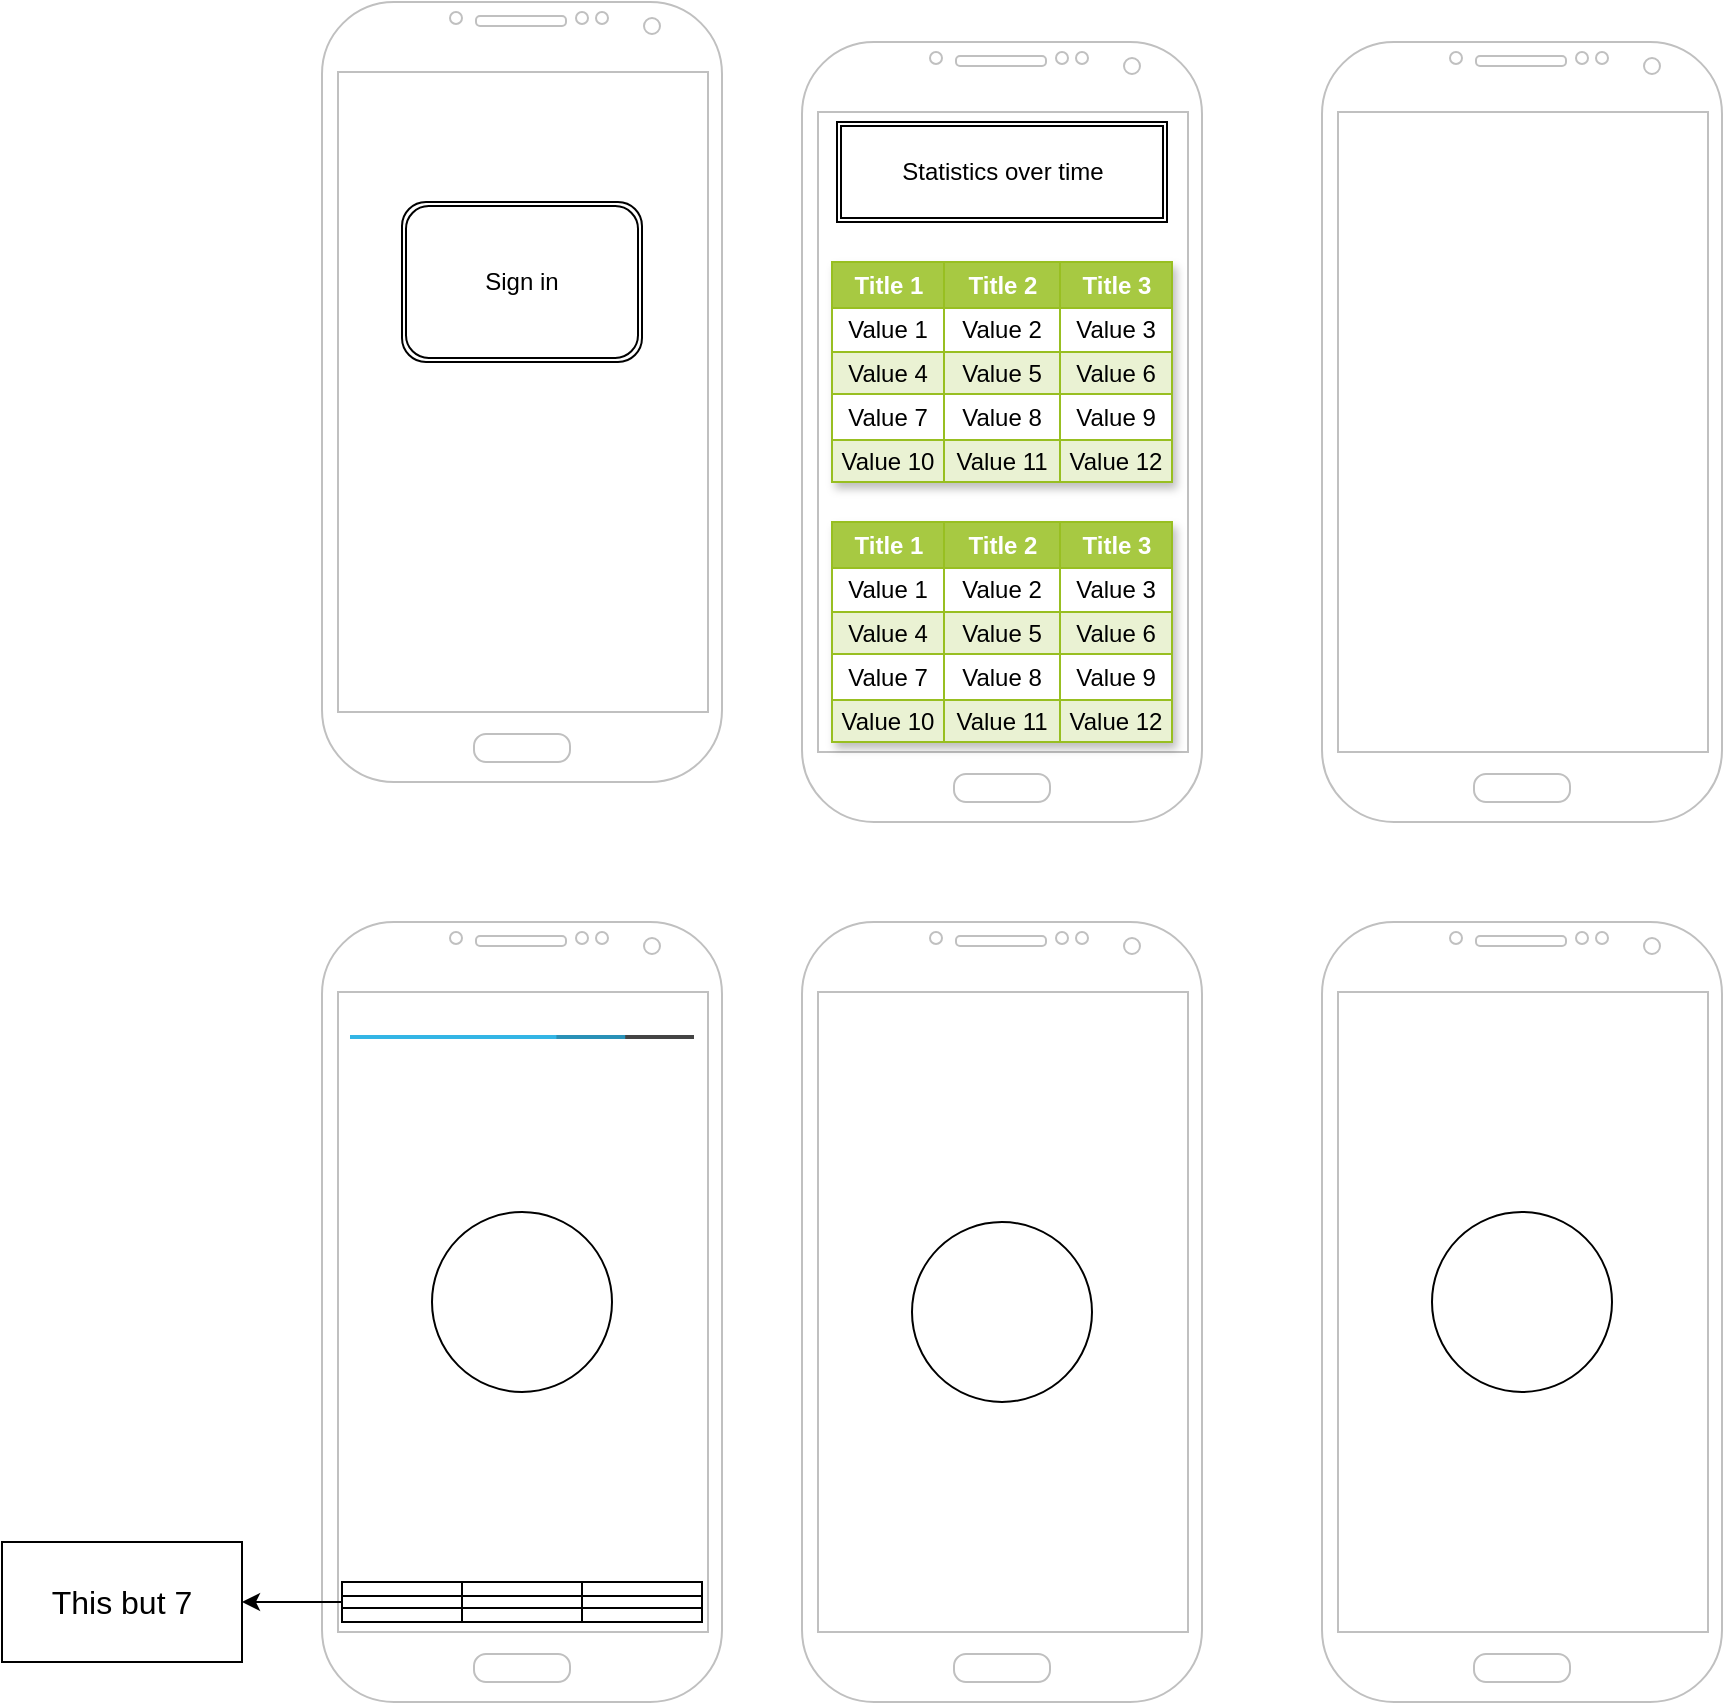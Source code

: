 <mxfile version="26.1.0">
  <diagram name="Page-1" id="r0npkNYBkylRgUCYWVPM">
    <mxGraphModel dx="2952" dy="949" grid="1" gridSize="10" guides="1" tooltips="1" connect="1" arrows="1" fold="1" page="1" pageScale="1" pageWidth="850" pageHeight="1100" math="0" shadow="0">
      <root>
        <mxCell id="0" />
        <mxCell id="1" parent="0" />
        <mxCell id="spNm55cL_YsPArqgPwxR-1" value="" style="verticalLabelPosition=bottom;verticalAlign=top;html=1;shadow=0;dashed=0;strokeWidth=1;shape=mxgraph.android.phone2;strokeColor=#c0c0c0;" vertex="1" parent="1">
          <mxGeometry x="100" y="30" width="200" height="390" as="geometry" />
        </mxCell>
        <mxCell id="spNm55cL_YsPArqgPwxR-2" value="" style="verticalLabelPosition=bottom;verticalAlign=top;html=1;shadow=0;dashed=0;strokeWidth=1;shape=mxgraph.android.phone2;strokeColor=#c0c0c0;" vertex="1" parent="1">
          <mxGeometry x="100" y="490" width="200" height="390" as="geometry" />
        </mxCell>
        <mxCell id="spNm55cL_YsPArqgPwxR-3" value="" style="verticalLabelPosition=bottom;verticalAlign=top;html=1;shadow=0;dashed=0;strokeWidth=1;shape=mxgraph.android.phone2;strokeColor=#c0c0c0;" vertex="1" parent="1">
          <mxGeometry x="340" y="490" width="200" height="390" as="geometry" />
        </mxCell>
        <mxCell id="spNm55cL_YsPArqgPwxR-4" value="" style="verticalLabelPosition=bottom;verticalAlign=top;html=1;shadow=0;dashed=0;strokeWidth=1;shape=mxgraph.android.phone2;strokeColor=#c0c0c0;" vertex="1" parent="1">
          <mxGeometry x="340" y="50" width="200" height="390" as="geometry" />
        </mxCell>
        <mxCell id="spNm55cL_YsPArqgPwxR-5" value="" style="verticalLabelPosition=bottom;verticalAlign=top;html=1;shadow=0;dashed=0;strokeWidth=1;shape=mxgraph.android.phone2;strokeColor=#c0c0c0;" vertex="1" parent="1">
          <mxGeometry x="600" y="490" width="200" height="390" as="geometry" />
        </mxCell>
        <mxCell id="spNm55cL_YsPArqgPwxR-6" value="" style="verticalLabelPosition=bottom;verticalAlign=top;html=1;shadow=0;dashed=0;strokeWidth=1;shape=mxgraph.android.phone2;strokeColor=#c0c0c0;" vertex="1" parent="1">
          <mxGeometry x="600" y="50" width="200" height="390" as="geometry" />
        </mxCell>
        <mxCell id="spNm55cL_YsPArqgPwxR-7" value="" style="ellipse;whiteSpace=wrap;html=1;aspect=fixed;" vertex="1" parent="1">
          <mxGeometry x="155" y="635" width="90" height="90" as="geometry" />
        </mxCell>
        <mxCell id="spNm55cL_YsPArqgPwxR-8" value="" style="ellipse;whiteSpace=wrap;html=1;aspect=fixed;" vertex="1" parent="1">
          <mxGeometry x="655" y="635" width="90" height="90" as="geometry" />
        </mxCell>
        <mxCell id="spNm55cL_YsPArqgPwxR-9" value="" style="ellipse;whiteSpace=wrap;html=1;aspect=fixed;" vertex="1" parent="1">
          <mxGeometry x="395" y="640" width="90" height="90" as="geometry" />
        </mxCell>
        <mxCell id="spNm55cL_YsPArqgPwxR-82" value="" style="edgeStyle=orthogonalEdgeStyle;rounded=0;orthogonalLoop=1;jettySize=auto;html=1;" edge="1" parent="1" source="spNm55cL_YsPArqgPwxR-10" target="spNm55cL_YsPArqgPwxR-81">
          <mxGeometry relative="1" as="geometry" />
        </mxCell>
        <mxCell id="spNm55cL_YsPArqgPwxR-10" value="" style="shape=table;startSize=0;container=1;collapsible=0;childLayout=tableLayout;fontSize=16;" vertex="1" parent="1">
          <mxGeometry x="110" y="820" width="180" height="20" as="geometry" />
        </mxCell>
        <mxCell id="spNm55cL_YsPArqgPwxR-11" value="" style="shape=tableRow;horizontal=0;startSize=0;swimlaneHead=0;swimlaneBody=0;strokeColor=inherit;top=0;left=0;bottom=0;right=0;collapsible=0;dropTarget=0;fillColor=none;points=[[0,0.5],[1,0.5]];portConstraint=eastwest;fontSize=16;" vertex="1" parent="spNm55cL_YsPArqgPwxR-10">
          <mxGeometry width="180" height="7" as="geometry" />
        </mxCell>
        <mxCell id="spNm55cL_YsPArqgPwxR-12" value="" style="shape=partialRectangle;html=1;whiteSpace=wrap;connectable=0;strokeColor=inherit;overflow=hidden;fillColor=none;top=0;left=0;bottom=0;right=0;pointerEvents=1;fontSize=16;" vertex="1" parent="spNm55cL_YsPArqgPwxR-11">
          <mxGeometry width="60" height="7" as="geometry">
            <mxRectangle width="60" height="7" as="alternateBounds" />
          </mxGeometry>
        </mxCell>
        <mxCell id="spNm55cL_YsPArqgPwxR-13" value="" style="shape=partialRectangle;html=1;whiteSpace=wrap;connectable=0;strokeColor=inherit;overflow=hidden;fillColor=none;top=0;left=0;bottom=0;right=0;pointerEvents=1;fontSize=16;" vertex="1" parent="spNm55cL_YsPArqgPwxR-11">
          <mxGeometry x="60" width="60" height="7" as="geometry">
            <mxRectangle width="60" height="7" as="alternateBounds" />
          </mxGeometry>
        </mxCell>
        <mxCell id="spNm55cL_YsPArqgPwxR-14" value="" style="shape=partialRectangle;html=1;whiteSpace=wrap;connectable=0;strokeColor=inherit;overflow=hidden;fillColor=none;top=0;left=0;bottom=0;right=0;pointerEvents=1;fontSize=16;" vertex="1" parent="spNm55cL_YsPArqgPwxR-11">
          <mxGeometry x="120" width="60" height="7" as="geometry">
            <mxRectangle width="60" height="7" as="alternateBounds" />
          </mxGeometry>
        </mxCell>
        <mxCell id="spNm55cL_YsPArqgPwxR-15" value="" style="shape=tableRow;horizontal=0;startSize=0;swimlaneHead=0;swimlaneBody=0;strokeColor=inherit;top=0;left=0;bottom=0;right=0;collapsible=0;dropTarget=0;fillColor=none;points=[[0,0.5],[1,0.5]];portConstraint=eastwest;fontSize=16;" vertex="1" parent="spNm55cL_YsPArqgPwxR-10">
          <mxGeometry y="7" width="180" height="6" as="geometry" />
        </mxCell>
        <mxCell id="spNm55cL_YsPArqgPwxR-16" value="" style="shape=partialRectangle;html=1;whiteSpace=wrap;connectable=0;strokeColor=inherit;overflow=hidden;fillColor=none;top=0;left=0;bottom=0;right=0;pointerEvents=1;fontSize=16;" vertex="1" parent="spNm55cL_YsPArqgPwxR-15">
          <mxGeometry width="60" height="6" as="geometry">
            <mxRectangle width="60" height="6" as="alternateBounds" />
          </mxGeometry>
        </mxCell>
        <mxCell id="spNm55cL_YsPArqgPwxR-17" value="" style="shape=partialRectangle;html=1;whiteSpace=wrap;connectable=0;strokeColor=inherit;overflow=hidden;fillColor=none;top=0;left=0;bottom=0;right=0;pointerEvents=1;fontSize=16;" vertex="1" parent="spNm55cL_YsPArqgPwxR-15">
          <mxGeometry x="60" width="60" height="6" as="geometry">
            <mxRectangle width="60" height="6" as="alternateBounds" />
          </mxGeometry>
        </mxCell>
        <mxCell id="spNm55cL_YsPArqgPwxR-18" value="" style="shape=partialRectangle;html=1;whiteSpace=wrap;connectable=0;strokeColor=inherit;overflow=hidden;fillColor=none;top=0;left=0;bottom=0;right=0;pointerEvents=1;fontSize=16;" vertex="1" parent="spNm55cL_YsPArqgPwxR-15">
          <mxGeometry x="120" width="60" height="6" as="geometry">
            <mxRectangle width="60" height="6" as="alternateBounds" />
          </mxGeometry>
        </mxCell>
        <mxCell id="spNm55cL_YsPArqgPwxR-19" value="" style="shape=tableRow;horizontal=0;startSize=0;swimlaneHead=0;swimlaneBody=0;strokeColor=inherit;top=0;left=0;bottom=0;right=0;collapsible=0;dropTarget=0;fillColor=none;points=[[0,0.5],[1,0.5]];portConstraint=eastwest;fontSize=16;" vertex="1" parent="spNm55cL_YsPArqgPwxR-10">
          <mxGeometry y="13" width="180" height="7" as="geometry" />
        </mxCell>
        <mxCell id="spNm55cL_YsPArqgPwxR-20" value="" style="shape=partialRectangle;html=1;whiteSpace=wrap;connectable=0;strokeColor=inherit;overflow=hidden;fillColor=none;top=0;left=0;bottom=0;right=0;pointerEvents=1;fontSize=16;" vertex="1" parent="spNm55cL_YsPArqgPwxR-19">
          <mxGeometry width="60" height="7" as="geometry">
            <mxRectangle width="60" height="7" as="alternateBounds" />
          </mxGeometry>
        </mxCell>
        <mxCell id="spNm55cL_YsPArqgPwxR-21" value="" style="shape=partialRectangle;html=1;whiteSpace=wrap;connectable=0;strokeColor=inherit;overflow=hidden;fillColor=none;top=0;left=0;bottom=0;right=0;pointerEvents=1;fontSize=16;" vertex="1" parent="spNm55cL_YsPArqgPwxR-19">
          <mxGeometry x="60" width="60" height="7" as="geometry">
            <mxRectangle width="60" height="7" as="alternateBounds" />
          </mxGeometry>
        </mxCell>
        <mxCell id="spNm55cL_YsPArqgPwxR-22" value="" style="shape=partialRectangle;html=1;whiteSpace=wrap;connectable=0;strokeColor=inherit;overflow=hidden;fillColor=none;top=0;left=0;bottom=0;right=0;pointerEvents=1;fontSize=16;" vertex="1" parent="spNm55cL_YsPArqgPwxR-19">
          <mxGeometry x="120" width="60" height="7" as="geometry">
            <mxRectangle width="60" height="7" as="alternateBounds" />
          </mxGeometry>
        </mxCell>
        <mxCell id="spNm55cL_YsPArqgPwxR-36" value="Sign in" style="shape=ext;double=1;rounded=1;whiteSpace=wrap;html=1;" vertex="1" parent="1">
          <mxGeometry x="140" y="130" width="120" height="80" as="geometry" />
        </mxCell>
        <mxCell id="spNm55cL_YsPArqgPwxR-37" value="Assets" style="childLayout=tableLayout;recursiveResize=0;strokeColor=#98bf21;fillColor=#A7C942;shadow=1;" vertex="1" parent="1">
          <mxGeometry x="355" y="160" width="170" height="110" as="geometry" />
        </mxCell>
        <mxCell id="spNm55cL_YsPArqgPwxR-38" style="shape=tableRow;horizontal=0;startSize=0;swimlaneHead=0;swimlaneBody=0;top=0;left=0;bottom=0;right=0;dropTarget=0;collapsible=0;recursiveResize=0;expand=0;fontStyle=0;strokeColor=inherit;fillColor=#ffffff;" vertex="1" parent="spNm55cL_YsPArqgPwxR-37">
          <mxGeometry width="170" height="23" as="geometry" />
        </mxCell>
        <mxCell id="spNm55cL_YsPArqgPwxR-39" value="Title 1" style="connectable=0;recursiveResize=0;strokeColor=inherit;fillColor=#A7C942;align=center;fontStyle=1;fontColor=#FFFFFF;html=1;" vertex="1" parent="spNm55cL_YsPArqgPwxR-38">
          <mxGeometry width="56" height="23" as="geometry">
            <mxRectangle width="56" height="23" as="alternateBounds" />
          </mxGeometry>
        </mxCell>
        <mxCell id="spNm55cL_YsPArqgPwxR-40" value="Title 2" style="connectable=0;recursiveResize=0;strokeColor=inherit;fillColor=#A7C942;align=center;fontStyle=1;fontColor=#FFFFFF;html=1;" vertex="1" parent="spNm55cL_YsPArqgPwxR-38">
          <mxGeometry x="56" width="58" height="23" as="geometry">
            <mxRectangle width="58" height="23" as="alternateBounds" />
          </mxGeometry>
        </mxCell>
        <mxCell id="spNm55cL_YsPArqgPwxR-41" value="Title 3" style="connectable=0;recursiveResize=0;strokeColor=inherit;fillColor=#A7C942;align=center;fontStyle=1;fontColor=#FFFFFF;html=1;" vertex="1" parent="spNm55cL_YsPArqgPwxR-38">
          <mxGeometry x="114" width="56" height="23" as="geometry">
            <mxRectangle width="56" height="23" as="alternateBounds" />
          </mxGeometry>
        </mxCell>
        <mxCell id="spNm55cL_YsPArqgPwxR-42" value="" style="shape=tableRow;horizontal=0;startSize=0;swimlaneHead=0;swimlaneBody=0;top=0;left=0;bottom=0;right=0;dropTarget=0;collapsible=0;recursiveResize=0;expand=0;fontStyle=0;strokeColor=inherit;fillColor=#ffffff;" vertex="1" parent="spNm55cL_YsPArqgPwxR-37">
          <mxGeometry y="23" width="170" height="22" as="geometry" />
        </mxCell>
        <mxCell id="spNm55cL_YsPArqgPwxR-43" value="Value 1" style="connectable=0;recursiveResize=0;strokeColor=inherit;fillColor=inherit;align=center;whiteSpace=wrap;html=1;" vertex="1" parent="spNm55cL_YsPArqgPwxR-42">
          <mxGeometry width="56" height="22" as="geometry">
            <mxRectangle width="56" height="22" as="alternateBounds" />
          </mxGeometry>
        </mxCell>
        <mxCell id="spNm55cL_YsPArqgPwxR-44" value="Value 2" style="connectable=0;recursiveResize=0;strokeColor=inherit;fillColor=inherit;align=center;whiteSpace=wrap;html=1;" vertex="1" parent="spNm55cL_YsPArqgPwxR-42">
          <mxGeometry x="56" width="58" height="22" as="geometry">
            <mxRectangle width="58" height="22" as="alternateBounds" />
          </mxGeometry>
        </mxCell>
        <mxCell id="spNm55cL_YsPArqgPwxR-45" value="Value 3" style="connectable=0;recursiveResize=0;strokeColor=inherit;fillColor=inherit;align=center;whiteSpace=wrap;html=1;" vertex="1" parent="spNm55cL_YsPArqgPwxR-42">
          <mxGeometry x="114" width="56" height="22" as="geometry">
            <mxRectangle width="56" height="22" as="alternateBounds" />
          </mxGeometry>
        </mxCell>
        <mxCell id="spNm55cL_YsPArqgPwxR-46" value="" style="shape=tableRow;horizontal=0;startSize=0;swimlaneHead=0;swimlaneBody=0;top=0;left=0;bottom=0;right=0;dropTarget=0;collapsible=0;recursiveResize=0;expand=0;fontStyle=1;strokeColor=inherit;fillColor=#EAF2D3;" vertex="1" parent="spNm55cL_YsPArqgPwxR-37">
          <mxGeometry y="45" width="170" height="21" as="geometry" />
        </mxCell>
        <mxCell id="spNm55cL_YsPArqgPwxR-47" value="Value 4" style="connectable=0;recursiveResize=0;strokeColor=inherit;fillColor=inherit;whiteSpace=wrap;html=1;" vertex="1" parent="spNm55cL_YsPArqgPwxR-46">
          <mxGeometry width="56" height="21" as="geometry">
            <mxRectangle width="56" height="21" as="alternateBounds" />
          </mxGeometry>
        </mxCell>
        <mxCell id="spNm55cL_YsPArqgPwxR-48" value="Value 5" style="connectable=0;recursiveResize=0;strokeColor=inherit;fillColor=inherit;whiteSpace=wrap;html=1;" vertex="1" parent="spNm55cL_YsPArqgPwxR-46">
          <mxGeometry x="56" width="58" height="21" as="geometry">
            <mxRectangle width="58" height="21" as="alternateBounds" />
          </mxGeometry>
        </mxCell>
        <mxCell id="spNm55cL_YsPArqgPwxR-49" value="Value 6" style="connectable=0;recursiveResize=0;strokeColor=inherit;fillColor=inherit;whiteSpace=wrap;html=1;" vertex="1" parent="spNm55cL_YsPArqgPwxR-46">
          <mxGeometry x="114" width="56" height="21" as="geometry">
            <mxRectangle width="56" height="21" as="alternateBounds" />
          </mxGeometry>
        </mxCell>
        <mxCell id="spNm55cL_YsPArqgPwxR-50" value="" style="shape=tableRow;horizontal=0;startSize=0;swimlaneHead=0;swimlaneBody=0;top=0;left=0;bottom=0;right=0;dropTarget=0;collapsible=0;recursiveResize=0;expand=0;fontStyle=0;strokeColor=inherit;fillColor=#ffffff;" vertex="1" parent="spNm55cL_YsPArqgPwxR-37">
          <mxGeometry y="66" width="170" height="23" as="geometry" />
        </mxCell>
        <mxCell id="spNm55cL_YsPArqgPwxR-51" value="Value 7" style="connectable=0;recursiveResize=0;strokeColor=inherit;fillColor=inherit;fontStyle=0;align=center;whiteSpace=wrap;html=1;" vertex="1" parent="spNm55cL_YsPArqgPwxR-50">
          <mxGeometry width="56" height="23" as="geometry">
            <mxRectangle width="56" height="23" as="alternateBounds" />
          </mxGeometry>
        </mxCell>
        <mxCell id="spNm55cL_YsPArqgPwxR-52" value="Value 8" style="connectable=0;recursiveResize=0;strokeColor=inherit;fillColor=inherit;fontStyle=0;align=center;whiteSpace=wrap;html=1;" vertex="1" parent="spNm55cL_YsPArqgPwxR-50">
          <mxGeometry x="56" width="58" height="23" as="geometry">
            <mxRectangle width="58" height="23" as="alternateBounds" />
          </mxGeometry>
        </mxCell>
        <mxCell id="spNm55cL_YsPArqgPwxR-53" value="Value 9" style="connectable=0;recursiveResize=0;strokeColor=inherit;fillColor=inherit;fontStyle=0;align=center;whiteSpace=wrap;html=1;" vertex="1" parent="spNm55cL_YsPArqgPwxR-50">
          <mxGeometry x="114" width="56" height="23" as="geometry">
            <mxRectangle width="56" height="23" as="alternateBounds" />
          </mxGeometry>
        </mxCell>
        <mxCell id="spNm55cL_YsPArqgPwxR-54" value="" style="shape=tableRow;horizontal=0;startSize=0;swimlaneHead=0;swimlaneBody=0;top=0;left=0;bottom=0;right=0;dropTarget=0;collapsible=0;recursiveResize=0;expand=0;fontStyle=1;strokeColor=inherit;fillColor=#EAF2D3;" vertex="1" parent="spNm55cL_YsPArqgPwxR-37">
          <mxGeometry y="89" width="170" height="21" as="geometry" />
        </mxCell>
        <mxCell id="spNm55cL_YsPArqgPwxR-55" value="Value 10" style="connectable=0;recursiveResize=0;strokeColor=inherit;fillColor=inherit;whiteSpace=wrap;html=1;" vertex="1" parent="spNm55cL_YsPArqgPwxR-54">
          <mxGeometry width="56" height="21" as="geometry">
            <mxRectangle width="56" height="21" as="alternateBounds" />
          </mxGeometry>
        </mxCell>
        <mxCell id="spNm55cL_YsPArqgPwxR-56" value="Value 11" style="connectable=0;recursiveResize=0;strokeColor=inherit;fillColor=inherit;whiteSpace=wrap;html=1;" vertex="1" parent="spNm55cL_YsPArqgPwxR-54">
          <mxGeometry x="56" width="58" height="21" as="geometry">
            <mxRectangle width="58" height="21" as="alternateBounds" />
          </mxGeometry>
        </mxCell>
        <mxCell id="spNm55cL_YsPArqgPwxR-57" value="Value 12" style="connectable=0;recursiveResize=0;strokeColor=inherit;fillColor=inherit;whiteSpace=wrap;html=1;" vertex="1" parent="spNm55cL_YsPArqgPwxR-54">
          <mxGeometry x="114" width="56" height="21" as="geometry">
            <mxRectangle width="56" height="21" as="alternateBounds" />
          </mxGeometry>
        </mxCell>
        <mxCell id="spNm55cL_YsPArqgPwxR-58" value="Assets" style="childLayout=tableLayout;recursiveResize=0;strokeColor=#98bf21;fillColor=#A7C942;shadow=1;" vertex="1" parent="1">
          <mxGeometry x="355" y="290" width="170" height="110" as="geometry" />
        </mxCell>
        <mxCell id="spNm55cL_YsPArqgPwxR-59" style="shape=tableRow;horizontal=0;startSize=0;swimlaneHead=0;swimlaneBody=0;top=0;left=0;bottom=0;right=0;dropTarget=0;collapsible=0;recursiveResize=0;expand=0;fontStyle=0;strokeColor=inherit;fillColor=#ffffff;" vertex="1" parent="spNm55cL_YsPArqgPwxR-58">
          <mxGeometry width="170" height="23" as="geometry" />
        </mxCell>
        <mxCell id="spNm55cL_YsPArqgPwxR-60" value="Title 1" style="connectable=0;recursiveResize=0;strokeColor=inherit;fillColor=#A7C942;align=center;fontStyle=1;fontColor=#FFFFFF;html=1;" vertex="1" parent="spNm55cL_YsPArqgPwxR-59">
          <mxGeometry width="56" height="23" as="geometry">
            <mxRectangle width="56" height="23" as="alternateBounds" />
          </mxGeometry>
        </mxCell>
        <mxCell id="spNm55cL_YsPArqgPwxR-61" value="Title 2" style="connectable=0;recursiveResize=0;strokeColor=inherit;fillColor=#A7C942;align=center;fontStyle=1;fontColor=#FFFFFF;html=1;" vertex="1" parent="spNm55cL_YsPArqgPwxR-59">
          <mxGeometry x="56" width="58" height="23" as="geometry">
            <mxRectangle width="58" height="23" as="alternateBounds" />
          </mxGeometry>
        </mxCell>
        <mxCell id="spNm55cL_YsPArqgPwxR-62" value="Title 3" style="connectable=0;recursiveResize=0;strokeColor=inherit;fillColor=#A7C942;align=center;fontStyle=1;fontColor=#FFFFFF;html=1;" vertex="1" parent="spNm55cL_YsPArqgPwxR-59">
          <mxGeometry x="114" width="56" height="23" as="geometry">
            <mxRectangle width="56" height="23" as="alternateBounds" />
          </mxGeometry>
        </mxCell>
        <mxCell id="spNm55cL_YsPArqgPwxR-63" value="" style="shape=tableRow;horizontal=0;startSize=0;swimlaneHead=0;swimlaneBody=0;top=0;left=0;bottom=0;right=0;dropTarget=0;collapsible=0;recursiveResize=0;expand=0;fontStyle=0;strokeColor=inherit;fillColor=#ffffff;" vertex="1" parent="spNm55cL_YsPArqgPwxR-58">
          <mxGeometry y="23" width="170" height="22" as="geometry" />
        </mxCell>
        <mxCell id="spNm55cL_YsPArqgPwxR-64" value="Value 1" style="connectable=0;recursiveResize=0;strokeColor=inherit;fillColor=inherit;align=center;whiteSpace=wrap;html=1;" vertex="1" parent="spNm55cL_YsPArqgPwxR-63">
          <mxGeometry width="56" height="22" as="geometry">
            <mxRectangle width="56" height="22" as="alternateBounds" />
          </mxGeometry>
        </mxCell>
        <mxCell id="spNm55cL_YsPArqgPwxR-65" value="Value 2" style="connectable=0;recursiveResize=0;strokeColor=inherit;fillColor=inherit;align=center;whiteSpace=wrap;html=1;" vertex="1" parent="spNm55cL_YsPArqgPwxR-63">
          <mxGeometry x="56" width="58" height="22" as="geometry">
            <mxRectangle width="58" height="22" as="alternateBounds" />
          </mxGeometry>
        </mxCell>
        <mxCell id="spNm55cL_YsPArqgPwxR-66" value="Value 3" style="connectable=0;recursiveResize=0;strokeColor=inherit;fillColor=inherit;align=center;whiteSpace=wrap;html=1;" vertex="1" parent="spNm55cL_YsPArqgPwxR-63">
          <mxGeometry x="114" width="56" height="22" as="geometry">
            <mxRectangle width="56" height="22" as="alternateBounds" />
          </mxGeometry>
        </mxCell>
        <mxCell id="spNm55cL_YsPArqgPwxR-67" value="" style="shape=tableRow;horizontal=0;startSize=0;swimlaneHead=0;swimlaneBody=0;top=0;left=0;bottom=0;right=0;dropTarget=0;collapsible=0;recursiveResize=0;expand=0;fontStyle=1;strokeColor=inherit;fillColor=#EAF2D3;" vertex="1" parent="spNm55cL_YsPArqgPwxR-58">
          <mxGeometry y="45" width="170" height="21" as="geometry" />
        </mxCell>
        <mxCell id="spNm55cL_YsPArqgPwxR-68" value="Value 4" style="connectable=0;recursiveResize=0;strokeColor=inherit;fillColor=inherit;whiteSpace=wrap;html=1;" vertex="1" parent="spNm55cL_YsPArqgPwxR-67">
          <mxGeometry width="56" height="21" as="geometry">
            <mxRectangle width="56" height="21" as="alternateBounds" />
          </mxGeometry>
        </mxCell>
        <mxCell id="spNm55cL_YsPArqgPwxR-69" value="Value 5" style="connectable=0;recursiveResize=0;strokeColor=inherit;fillColor=inherit;whiteSpace=wrap;html=1;" vertex="1" parent="spNm55cL_YsPArqgPwxR-67">
          <mxGeometry x="56" width="58" height="21" as="geometry">
            <mxRectangle width="58" height="21" as="alternateBounds" />
          </mxGeometry>
        </mxCell>
        <mxCell id="spNm55cL_YsPArqgPwxR-70" value="Value 6" style="connectable=0;recursiveResize=0;strokeColor=inherit;fillColor=inherit;whiteSpace=wrap;html=1;" vertex="1" parent="spNm55cL_YsPArqgPwxR-67">
          <mxGeometry x="114" width="56" height="21" as="geometry">
            <mxRectangle width="56" height="21" as="alternateBounds" />
          </mxGeometry>
        </mxCell>
        <mxCell id="spNm55cL_YsPArqgPwxR-71" value="" style="shape=tableRow;horizontal=0;startSize=0;swimlaneHead=0;swimlaneBody=0;top=0;left=0;bottom=0;right=0;dropTarget=0;collapsible=0;recursiveResize=0;expand=0;fontStyle=0;strokeColor=inherit;fillColor=#ffffff;" vertex="1" parent="spNm55cL_YsPArqgPwxR-58">
          <mxGeometry y="66" width="170" height="23" as="geometry" />
        </mxCell>
        <mxCell id="spNm55cL_YsPArqgPwxR-72" value="Value 7" style="connectable=0;recursiveResize=0;strokeColor=inherit;fillColor=inherit;fontStyle=0;align=center;whiteSpace=wrap;html=1;" vertex="1" parent="spNm55cL_YsPArqgPwxR-71">
          <mxGeometry width="56" height="23" as="geometry">
            <mxRectangle width="56" height="23" as="alternateBounds" />
          </mxGeometry>
        </mxCell>
        <mxCell id="spNm55cL_YsPArqgPwxR-73" value="Value 8" style="connectable=0;recursiveResize=0;strokeColor=inherit;fillColor=inherit;fontStyle=0;align=center;whiteSpace=wrap;html=1;" vertex="1" parent="spNm55cL_YsPArqgPwxR-71">
          <mxGeometry x="56" width="58" height="23" as="geometry">
            <mxRectangle width="58" height="23" as="alternateBounds" />
          </mxGeometry>
        </mxCell>
        <mxCell id="spNm55cL_YsPArqgPwxR-74" value="Value 9" style="connectable=0;recursiveResize=0;strokeColor=inherit;fillColor=inherit;fontStyle=0;align=center;whiteSpace=wrap;html=1;" vertex="1" parent="spNm55cL_YsPArqgPwxR-71">
          <mxGeometry x="114" width="56" height="23" as="geometry">
            <mxRectangle width="56" height="23" as="alternateBounds" />
          </mxGeometry>
        </mxCell>
        <mxCell id="spNm55cL_YsPArqgPwxR-75" value="" style="shape=tableRow;horizontal=0;startSize=0;swimlaneHead=0;swimlaneBody=0;top=0;left=0;bottom=0;right=0;dropTarget=0;collapsible=0;recursiveResize=0;expand=0;fontStyle=1;strokeColor=inherit;fillColor=#EAF2D3;" vertex="1" parent="spNm55cL_YsPArqgPwxR-58">
          <mxGeometry y="89" width="170" height="21" as="geometry" />
        </mxCell>
        <mxCell id="spNm55cL_YsPArqgPwxR-76" value="Value 10" style="connectable=0;recursiveResize=0;strokeColor=inherit;fillColor=inherit;whiteSpace=wrap;html=1;" vertex="1" parent="spNm55cL_YsPArqgPwxR-75">
          <mxGeometry width="56" height="21" as="geometry">
            <mxRectangle width="56" height="21" as="alternateBounds" />
          </mxGeometry>
        </mxCell>
        <mxCell id="spNm55cL_YsPArqgPwxR-77" value="Value 11" style="connectable=0;recursiveResize=0;strokeColor=inherit;fillColor=inherit;whiteSpace=wrap;html=1;" vertex="1" parent="spNm55cL_YsPArqgPwxR-75">
          <mxGeometry x="56" width="58" height="21" as="geometry">
            <mxRectangle width="58" height="21" as="alternateBounds" />
          </mxGeometry>
        </mxCell>
        <mxCell id="spNm55cL_YsPArqgPwxR-78" value="Value 12" style="connectable=0;recursiveResize=0;strokeColor=inherit;fillColor=inherit;whiteSpace=wrap;html=1;" vertex="1" parent="spNm55cL_YsPArqgPwxR-75">
          <mxGeometry x="114" width="56" height="21" as="geometry">
            <mxRectangle width="56" height="21" as="alternateBounds" />
          </mxGeometry>
        </mxCell>
        <mxCell id="spNm55cL_YsPArqgPwxR-79" value="Statistics over time" style="shape=ext;double=1;rounded=0;whiteSpace=wrap;html=1;" vertex="1" parent="1">
          <mxGeometry x="357.5" y="90" width="165" height="50" as="geometry" />
        </mxCell>
        <mxCell id="spNm55cL_YsPArqgPwxR-80" value="" style="verticalLabelPosition=bottom;verticalAlign=top;html=1;shadow=0;dashed=0;strokeWidth=1;shape=mxgraph.android.progressBar;strokeColor=#33b5e5;dx1=0.8;dx2=0.6;strokeWidth=2;" vertex="1" parent="1">
          <mxGeometry x="114" y="545" width="172" height="5" as="geometry" />
        </mxCell>
        <mxCell id="spNm55cL_YsPArqgPwxR-81" value="This but 7" style="whiteSpace=wrap;html=1;fontSize=16;startSize=0;" vertex="1" parent="1">
          <mxGeometry x="-60" y="800" width="120" height="60" as="geometry" />
        </mxCell>
      </root>
    </mxGraphModel>
  </diagram>
</mxfile>
